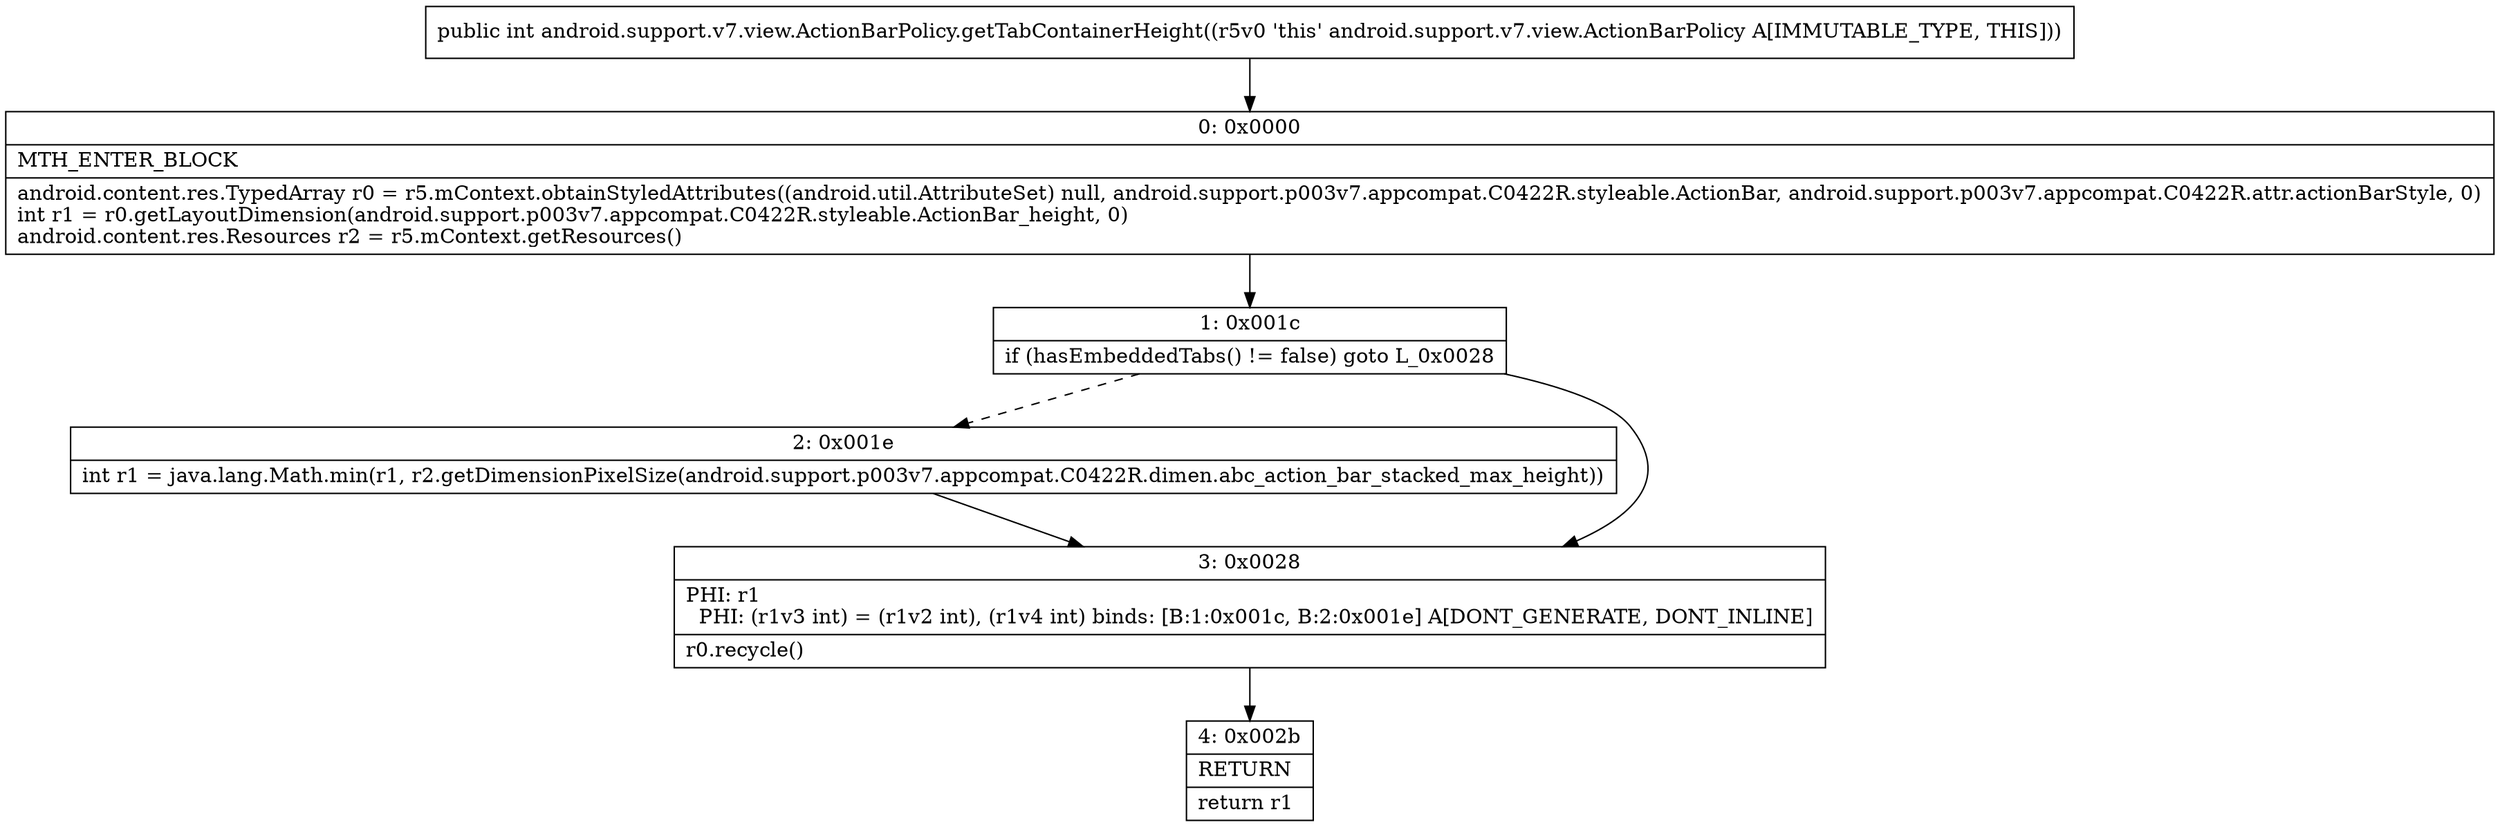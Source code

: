 digraph "CFG forandroid.support.v7.view.ActionBarPolicy.getTabContainerHeight()I" {
Node_0 [shape=record,label="{0\:\ 0x0000|MTH_ENTER_BLOCK\l|android.content.res.TypedArray r0 = r5.mContext.obtainStyledAttributes((android.util.AttributeSet) null, android.support.p003v7.appcompat.C0422R.styleable.ActionBar, android.support.p003v7.appcompat.C0422R.attr.actionBarStyle, 0)\lint r1 = r0.getLayoutDimension(android.support.p003v7.appcompat.C0422R.styleable.ActionBar_height, 0)\landroid.content.res.Resources r2 = r5.mContext.getResources()\l}"];
Node_1 [shape=record,label="{1\:\ 0x001c|if (hasEmbeddedTabs() != false) goto L_0x0028\l}"];
Node_2 [shape=record,label="{2\:\ 0x001e|int r1 = java.lang.Math.min(r1, r2.getDimensionPixelSize(android.support.p003v7.appcompat.C0422R.dimen.abc_action_bar_stacked_max_height))\l}"];
Node_3 [shape=record,label="{3\:\ 0x0028|PHI: r1 \l  PHI: (r1v3 int) = (r1v2 int), (r1v4 int) binds: [B:1:0x001c, B:2:0x001e] A[DONT_GENERATE, DONT_INLINE]\l|r0.recycle()\l}"];
Node_4 [shape=record,label="{4\:\ 0x002b|RETURN\l|return r1\l}"];
MethodNode[shape=record,label="{public int android.support.v7.view.ActionBarPolicy.getTabContainerHeight((r5v0 'this' android.support.v7.view.ActionBarPolicy A[IMMUTABLE_TYPE, THIS])) }"];
MethodNode -> Node_0;
Node_0 -> Node_1;
Node_1 -> Node_2[style=dashed];
Node_1 -> Node_3;
Node_2 -> Node_3;
Node_3 -> Node_4;
}

